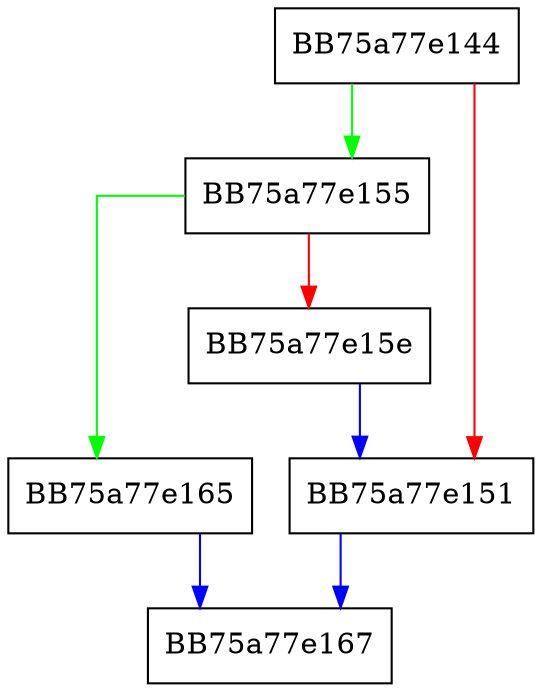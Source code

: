 digraph __scrt_dllmain_crt_thread_attach {
  node [shape="box"];
  graph [splines=ortho];
  BB75a77e144 -> BB75a77e155 [color="green"];
  BB75a77e144 -> BB75a77e151 [color="red"];
  BB75a77e151 -> BB75a77e167 [color="blue"];
  BB75a77e155 -> BB75a77e165 [color="green"];
  BB75a77e155 -> BB75a77e15e [color="red"];
  BB75a77e15e -> BB75a77e151 [color="blue"];
  BB75a77e165 -> BB75a77e167 [color="blue"];
}